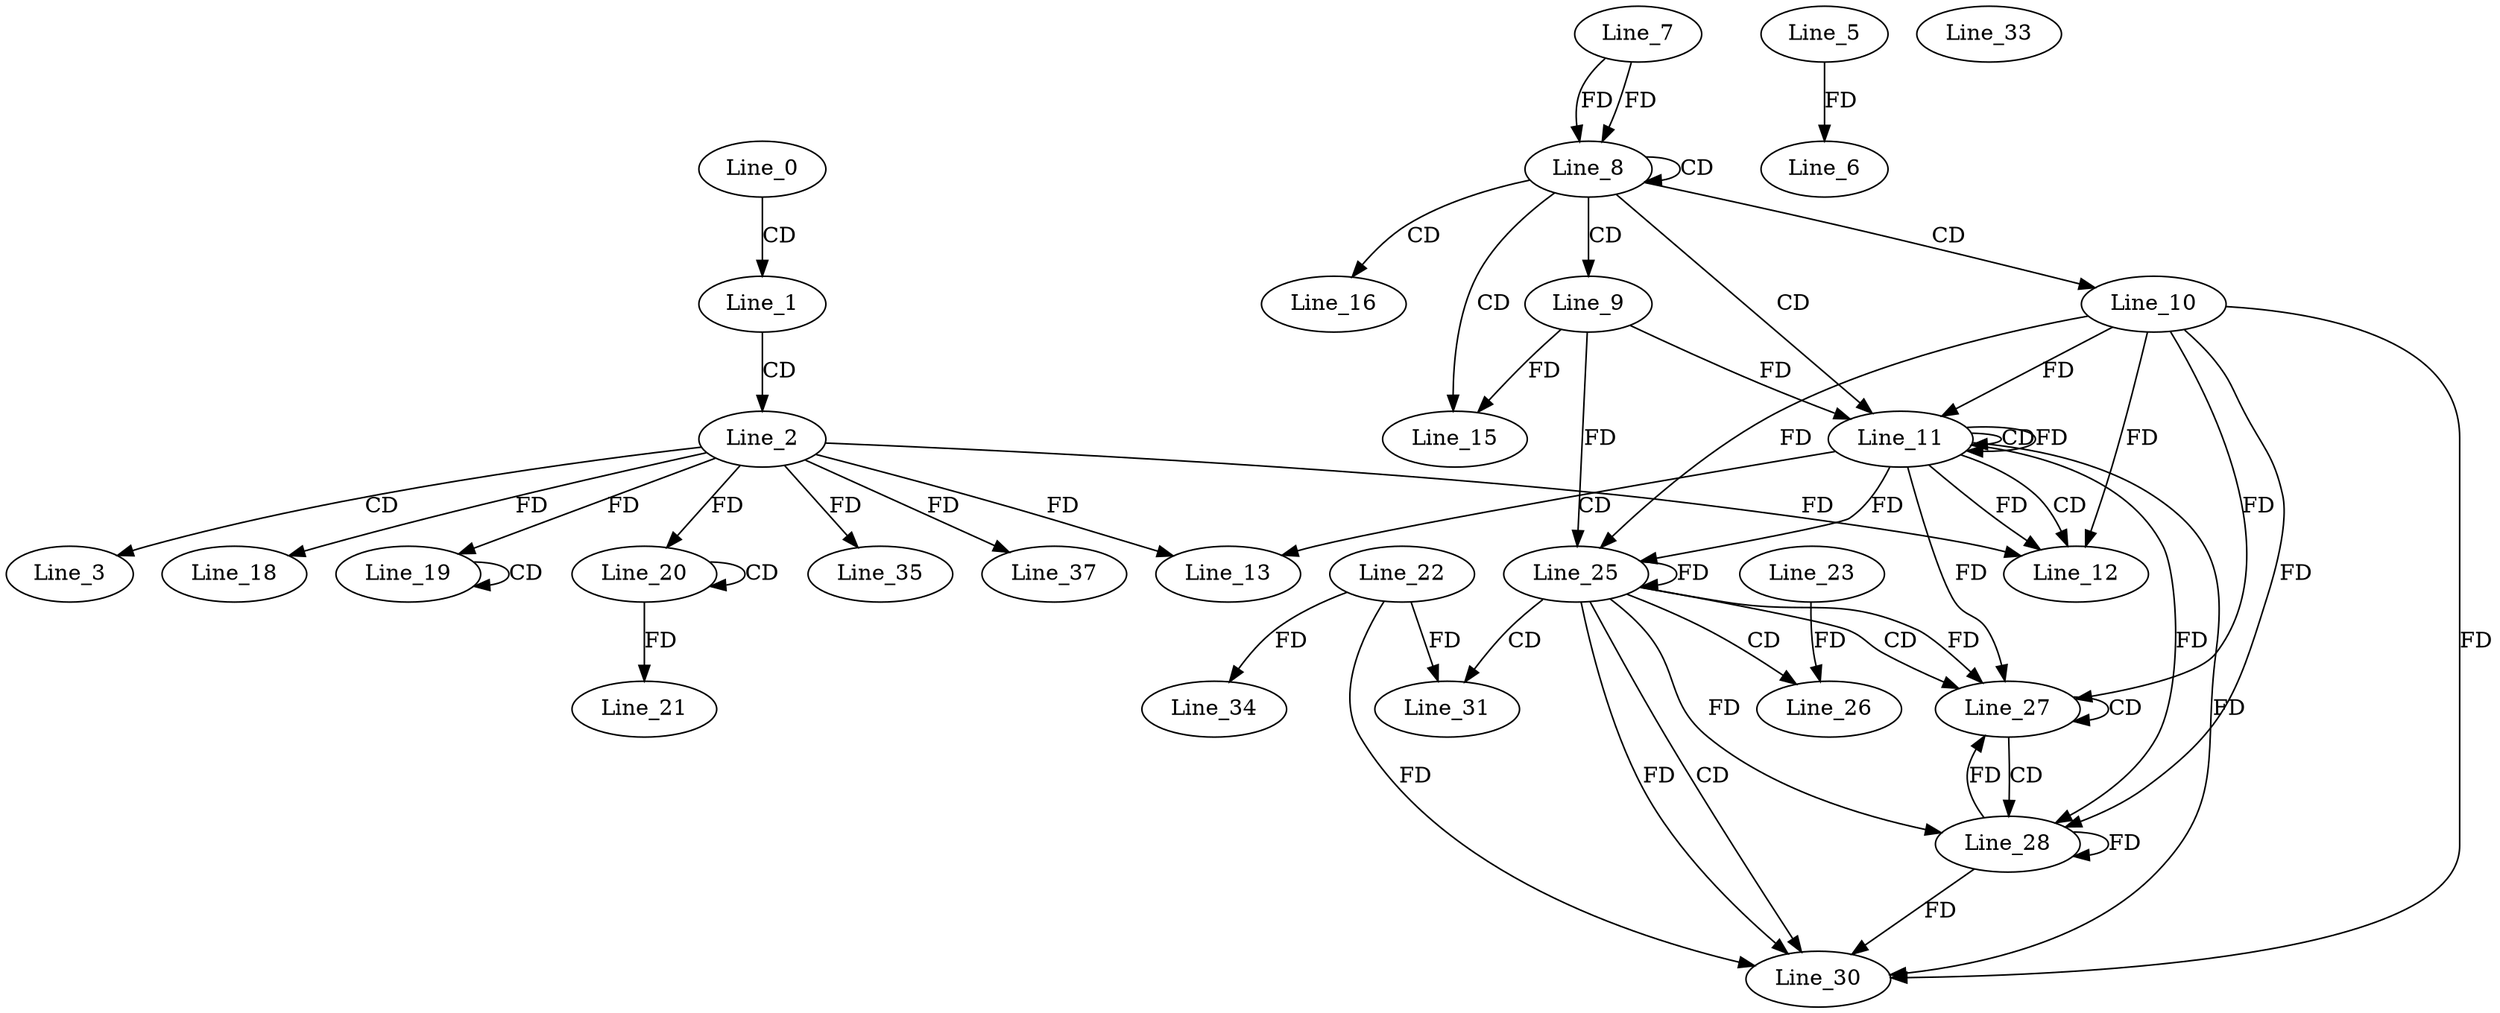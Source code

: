 digraph G {
  Line_0;
  Line_1;
  Line_2;
  Line_3;
  Line_5;
  Line_6;
  Line_7;
  Line_8;
  Line_8;
  Line_9;
  Line_10;
  Line_11;
  Line_11;
  Line_11;
  Line_12;
  Line_13;
  Line_15;
  Line_16;
  Line_18;
  Line_19;
  Line_19;
  Line_20;
  Line_20;
  Line_21;
  Line_25;
  Line_25;
  Line_25;
  Line_26;
  Line_23;
  Line_27;
  Line_27;
  Line_27;
  Line_27;
  Line_28;
  Line_30;
  Line_22;
  Line_31;
  Line_33;
  Line_34;
  Line_35;
  Line_35;
  Line_37;
  Line_0 -> Line_1 [ label="CD" ];
  Line_1 -> Line_2 [ label="CD" ];
  Line_2 -> Line_3 [ label="CD" ];
  Line_5 -> Line_6 [ label="FD" ];
  Line_7 -> Line_8 [ label="FD" ];
  Line_8 -> Line_8 [ label="CD" ];
  Line_7 -> Line_8 [ label="FD" ];
  Line_8 -> Line_9 [ label="CD" ];
  Line_8 -> Line_10 [ label="CD" ];
  Line_8 -> Line_11 [ label="CD" ];
  Line_11 -> Line_11 [ label="CD" ];
  Line_11 -> Line_11 [ label="FD" ];
  Line_10 -> Line_11 [ label="FD" ];
  Line_9 -> Line_11 [ label="FD" ];
  Line_11 -> Line_12 [ label="CD" ];
  Line_2 -> Line_12 [ label="FD" ];
  Line_11 -> Line_12 [ label="FD" ];
  Line_10 -> Line_12 [ label="FD" ];
  Line_11 -> Line_13 [ label="CD" ];
  Line_2 -> Line_13 [ label="FD" ];
  Line_8 -> Line_15 [ label="CD" ];
  Line_9 -> Line_15 [ label="FD" ];
  Line_8 -> Line_16 [ label="CD" ];
  Line_2 -> Line_18 [ label="FD" ];
  Line_19 -> Line_19 [ label="CD" ];
  Line_2 -> Line_19 [ label="FD" ];
  Line_20 -> Line_20 [ label="CD" ];
  Line_2 -> Line_20 [ label="FD" ];
  Line_20 -> Line_21 [ label="FD" ];
  Line_25 -> Line_25 [ label="FD" ];
  Line_11 -> Line_25 [ label="FD" ];
  Line_10 -> Line_25 [ label="FD" ];
  Line_9 -> Line_25 [ label="FD" ];
  Line_25 -> Line_26 [ label="CD" ];
  Line_23 -> Line_26 [ label="FD" ];
  Line_25 -> Line_27 [ label="CD" ];
  Line_25 -> Line_27 [ label="FD" ];
  Line_11 -> Line_27 [ label="FD" ];
  Line_10 -> Line_27 [ label="FD" ];
  Line_27 -> Line_27 [ label="CD" ];
  Line_27 -> Line_28 [ label="CD" ];
  Line_25 -> Line_28 [ label="FD" ];
  Line_28 -> Line_28 [ label="FD" ];
  Line_11 -> Line_28 [ label="FD" ];
  Line_10 -> Line_28 [ label="FD" ];
  Line_25 -> Line_30 [ label="CD" ];
  Line_22 -> Line_30 [ label="FD" ];
  Line_25 -> Line_30 [ label="FD" ];
  Line_28 -> Line_30 [ label="FD" ];
  Line_11 -> Line_30 [ label="FD" ];
  Line_10 -> Line_30 [ label="FD" ];
  Line_25 -> Line_31 [ label="CD" ];
  Line_22 -> Line_31 [ label="FD" ];
  Line_22 -> Line_34 [ label="FD" ];
  Line_2 -> Line_35 [ label="FD" ];
  Line_2 -> Line_37 [ label="FD" ];
  Line_28 -> Line_27 [ label="FD" ];
}
